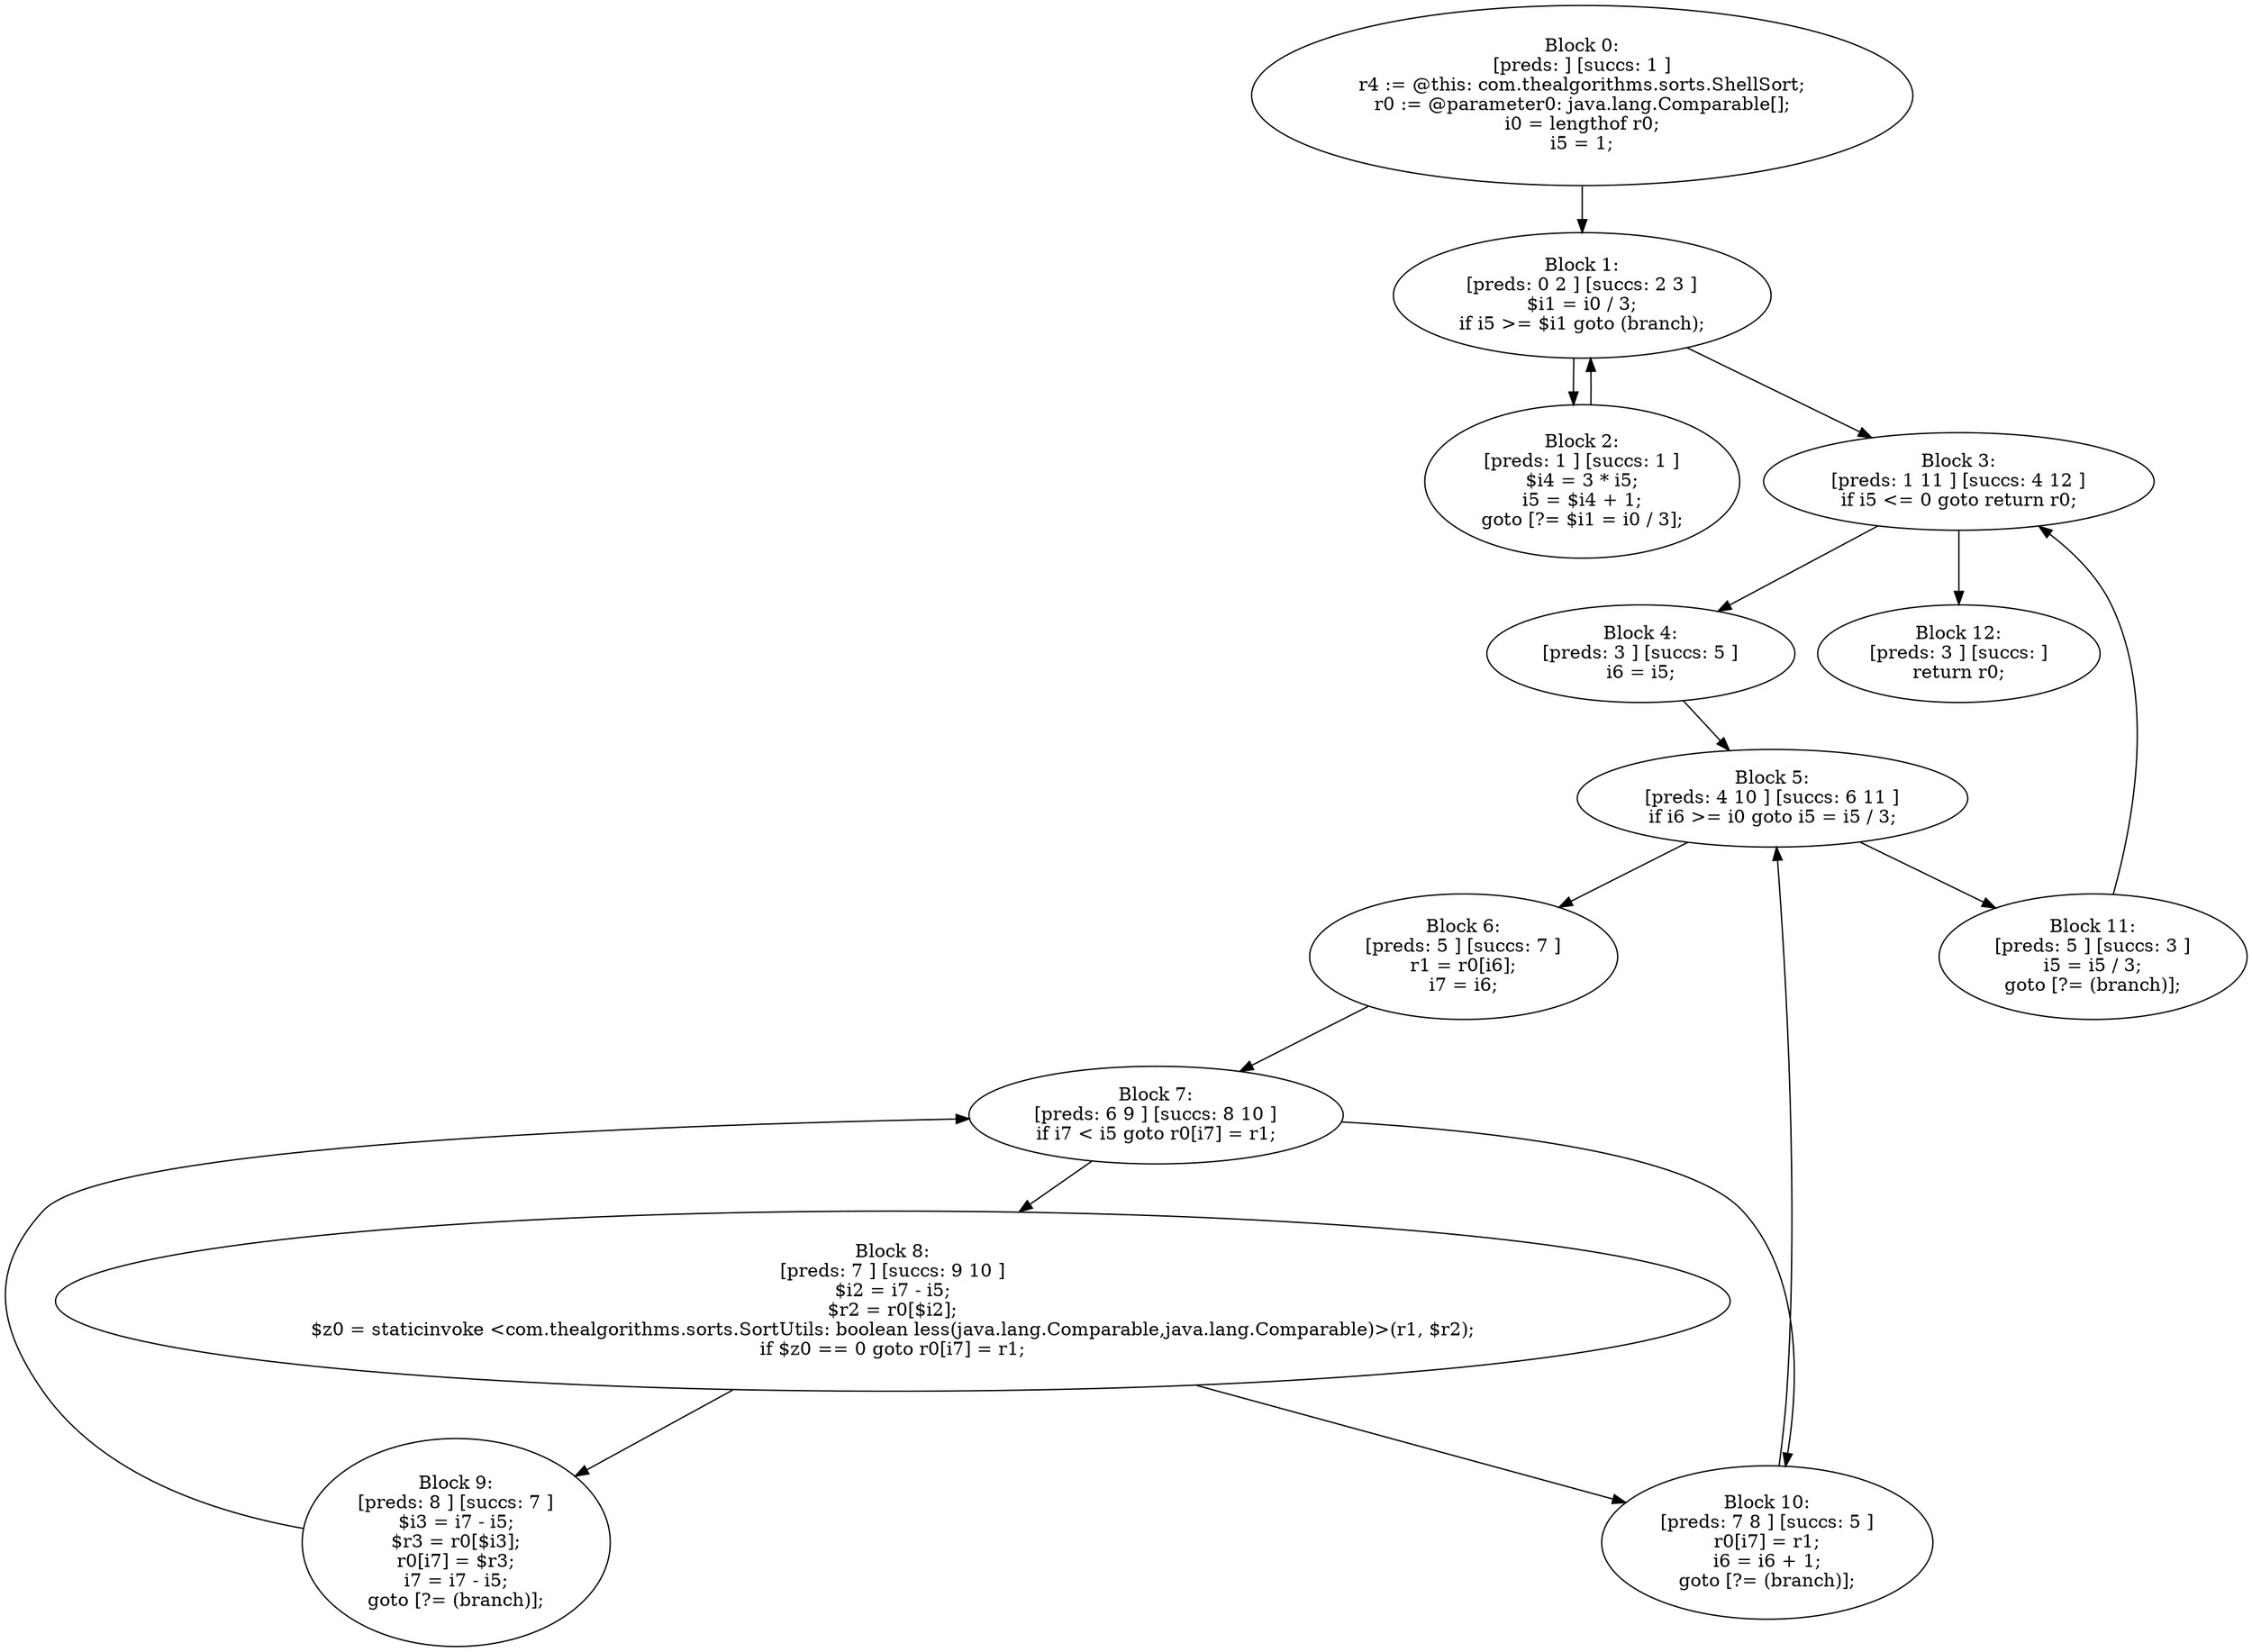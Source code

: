 digraph "unitGraph" {
    "Block 0:
[preds: ] [succs: 1 ]
r4 := @this: com.thealgorithms.sorts.ShellSort;
r0 := @parameter0: java.lang.Comparable[];
i0 = lengthof r0;
i5 = 1;
"
    "Block 1:
[preds: 0 2 ] [succs: 2 3 ]
$i1 = i0 / 3;
if i5 >= $i1 goto (branch);
"
    "Block 2:
[preds: 1 ] [succs: 1 ]
$i4 = 3 * i5;
i5 = $i4 + 1;
goto [?= $i1 = i0 / 3];
"
    "Block 3:
[preds: 1 11 ] [succs: 4 12 ]
if i5 <= 0 goto return r0;
"
    "Block 4:
[preds: 3 ] [succs: 5 ]
i6 = i5;
"
    "Block 5:
[preds: 4 10 ] [succs: 6 11 ]
if i6 >= i0 goto i5 = i5 / 3;
"
    "Block 6:
[preds: 5 ] [succs: 7 ]
r1 = r0[i6];
i7 = i6;
"
    "Block 7:
[preds: 6 9 ] [succs: 8 10 ]
if i7 < i5 goto r0[i7] = r1;
"
    "Block 8:
[preds: 7 ] [succs: 9 10 ]
$i2 = i7 - i5;
$r2 = r0[$i2];
$z0 = staticinvoke <com.thealgorithms.sorts.SortUtils: boolean less(java.lang.Comparable,java.lang.Comparable)>(r1, $r2);
if $z0 == 0 goto r0[i7] = r1;
"
    "Block 9:
[preds: 8 ] [succs: 7 ]
$i3 = i7 - i5;
$r3 = r0[$i3];
r0[i7] = $r3;
i7 = i7 - i5;
goto [?= (branch)];
"
    "Block 10:
[preds: 7 8 ] [succs: 5 ]
r0[i7] = r1;
i6 = i6 + 1;
goto [?= (branch)];
"
    "Block 11:
[preds: 5 ] [succs: 3 ]
i5 = i5 / 3;
goto [?= (branch)];
"
    "Block 12:
[preds: 3 ] [succs: ]
return r0;
"
    "Block 0:
[preds: ] [succs: 1 ]
r4 := @this: com.thealgorithms.sorts.ShellSort;
r0 := @parameter0: java.lang.Comparable[];
i0 = lengthof r0;
i5 = 1;
"->"Block 1:
[preds: 0 2 ] [succs: 2 3 ]
$i1 = i0 / 3;
if i5 >= $i1 goto (branch);
";
    "Block 1:
[preds: 0 2 ] [succs: 2 3 ]
$i1 = i0 / 3;
if i5 >= $i1 goto (branch);
"->"Block 2:
[preds: 1 ] [succs: 1 ]
$i4 = 3 * i5;
i5 = $i4 + 1;
goto [?= $i1 = i0 / 3];
";
    "Block 1:
[preds: 0 2 ] [succs: 2 3 ]
$i1 = i0 / 3;
if i5 >= $i1 goto (branch);
"->"Block 3:
[preds: 1 11 ] [succs: 4 12 ]
if i5 <= 0 goto return r0;
";
    "Block 2:
[preds: 1 ] [succs: 1 ]
$i4 = 3 * i5;
i5 = $i4 + 1;
goto [?= $i1 = i0 / 3];
"->"Block 1:
[preds: 0 2 ] [succs: 2 3 ]
$i1 = i0 / 3;
if i5 >= $i1 goto (branch);
";
    "Block 3:
[preds: 1 11 ] [succs: 4 12 ]
if i5 <= 0 goto return r0;
"->"Block 4:
[preds: 3 ] [succs: 5 ]
i6 = i5;
";
    "Block 3:
[preds: 1 11 ] [succs: 4 12 ]
if i5 <= 0 goto return r0;
"->"Block 12:
[preds: 3 ] [succs: ]
return r0;
";
    "Block 4:
[preds: 3 ] [succs: 5 ]
i6 = i5;
"->"Block 5:
[preds: 4 10 ] [succs: 6 11 ]
if i6 >= i0 goto i5 = i5 / 3;
";
    "Block 5:
[preds: 4 10 ] [succs: 6 11 ]
if i6 >= i0 goto i5 = i5 / 3;
"->"Block 6:
[preds: 5 ] [succs: 7 ]
r1 = r0[i6];
i7 = i6;
";
    "Block 5:
[preds: 4 10 ] [succs: 6 11 ]
if i6 >= i0 goto i5 = i5 / 3;
"->"Block 11:
[preds: 5 ] [succs: 3 ]
i5 = i5 / 3;
goto [?= (branch)];
";
    "Block 6:
[preds: 5 ] [succs: 7 ]
r1 = r0[i6];
i7 = i6;
"->"Block 7:
[preds: 6 9 ] [succs: 8 10 ]
if i7 < i5 goto r0[i7] = r1;
";
    "Block 7:
[preds: 6 9 ] [succs: 8 10 ]
if i7 < i5 goto r0[i7] = r1;
"->"Block 8:
[preds: 7 ] [succs: 9 10 ]
$i2 = i7 - i5;
$r2 = r0[$i2];
$z0 = staticinvoke <com.thealgorithms.sorts.SortUtils: boolean less(java.lang.Comparable,java.lang.Comparable)>(r1, $r2);
if $z0 == 0 goto r0[i7] = r1;
";
    "Block 7:
[preds: 6 9 ] [succs: 8 10 ]
if i7 < i5 goto r0[i7] = r1;
"->"Block 10:
[preds: 7 8 ] [succs: 5 ]
r0[i7] = r1;
i6 = i6 + 1;
goto [?= (branch)];
";
    "Block 8:
[preds: 7 ] [succs: 9 10 ]
$i2 = i7 - i5;
$r2 = r0[$i2];
$z0 = staticinvoke <com.thealgorithms.sorts.SortUtils: boolean less(java.lang.Comparable,java.lang.Comparable)>(r1, $r2);
if $z0 == 0 goto r0[i7] = r1;
"->"Block 9:
[preds: 8 ] [succs: 7 ]
$i3 = i7 - i5;
$r3 = r0[$i3];
r0[i7] = $r3;
i7 = i7 - i5;
goto [?= (branch)];
";
    "Block 8:
[preds: 7 ] [succs: 9 10 ]
$i2 = i7 - i5;
$r2 = r0[$i2];
$z0 = staticinvoke <com.thealgorithms.sorts.SortUtils: boolean less(java.lang.Comparable,java.lang.Comparable)>(r1, $r2);
if $z0 == 0 goto r0[i7] = r1;
"->"Block 10:
[preds: 7 8 ] [succs: 5 ]
r0[i7] = r1;
i6 = i6 + 1;
goto [?= (branch)];
";
    "Block 9:
[preds: 8 ] [succs: 7 ]
$i3 = i7 - i5;
$r3 = r0[$i3];
r0[i7] = $r3;
i7 = i7 - i5;
goto [?= (branch)];
"->"Block 7:
[preds: 6 9 ] [succs: 8 10 ]
if i7 < i5 goto r0[i7] = r1;
";
    "Block 10:
[preds: 7 8 ] [succs: 5 ]
r0[i7] = r1;
i6 = i6 + 1;
goto [?= (branch)];
"->"Block 5:
[preds: 4 10 ] [succs: 6 11 ]
if i6 >= i0 goto i5 = i5 / 3;
";
    "Block 11:
[preds: 5 ] [succs: 3 ]
i5 = i5 / 3;
goto [?= (branch)];
"->"Block 3:
[preds: 1 11 ] [succs: 4 12 ]
if i5 <= 0 goto return r0;
";
}
